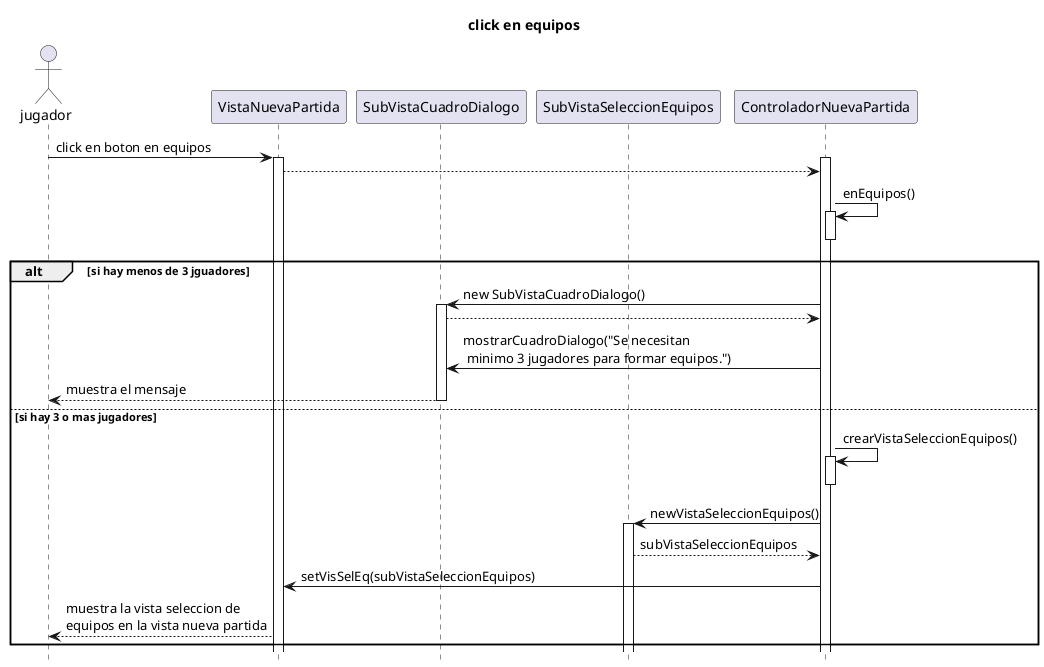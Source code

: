 @startuml
hide footbox
title click en equipos
actor jugador as j

participant VistaNuevaPartida as vistNP
participant SubVistaCuadroDialogo as vistCuadro
participant SubVistaSeleccionEquipos as vistEquip
participant ControladorNuevaPartida as contNP


j -> vistNP :click en boton en equipos

activate vistNP
activate contNP
vistNP --> contNP
contNP -> contNP : enEquipos()
activate contNP
deactivate contNP
alt si hay menos de 3 jguadores
contNP -> vistCuadro :new SubVistaCuadroDialogo()
activate vistCuadro
vistCuadro --> contNP
contNP -> vistCuadro:mostrarCuadroDialogo("Se necesitan\n minimo 3 jugadores para formar equipos.")
vistCuadro --> j :muestra el mensaje
deactivate vistCuadro

else si hay 3 o mas jugadores
contNP -> contNP : crearVistaSeleccionEquipos()
activate contNP
deactivate contNP
contNP -> vistEquip : newVistaSeleccionEquipos()
activate vistEquip
vistEquip --> contNP: subVistaSeleccionEquipos
contNP -> vistNP:setVisSelEq(subVistaSeleccionEquipos)
vistNP -->j :muestra la vista seleccion de \nequipos en la vista nueva partida
end alt
@enduml
